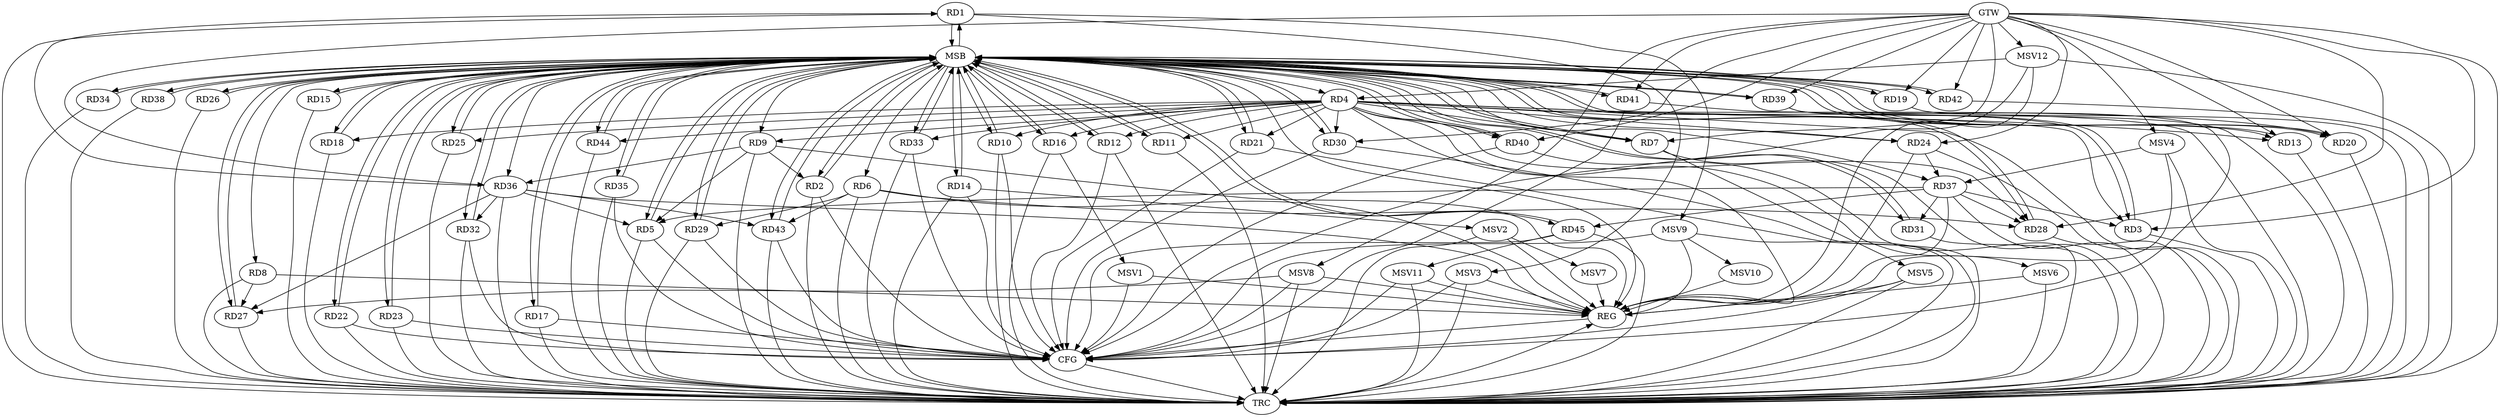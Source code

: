 strict digraph G {
  RD1 [ label="RD1" ];
  RD2 [ label="RD2" ];
  RD3 [ label="RD3" ];
  RD4 [ label="RD4" ];
  RD5 [ label="RD5" ];
  RD6 [ label="RD6" ];
  RD7 [ label="RD7" ];
  RD8 [ label="RD8" ];
  RD9 [ label="RD9" ];
  RD10 [ label="RD10" ];
  RD11 [ label="RD11" ];
  RD12 [ label="RD12" ];
  RD13 [ label="RD13" ];
  RD14 [ label="RD14" ];
  RD15 [ label="RD15" ];
  RD16 [ label="RD16" ];
  RD17 [ label="RD17" ];
  RD18 [ label="RD18" ];
  RD19 [ label="RD19" ];
  RD20 [ label="RD20" ];
  RD21 [ label="RD21" ];
  RD22 [ label="RD22" ];
  RD23 [ label="RD23" ];
  RD24 [ label="RD24" ];
  RD25 [ label="RD25" ];
  RD26 [ label="RD26" ];
  RD27 [ label="RD27" ];
  RD28 [ label="RD28" ];
  RD29 [ label="RD29" ];
  RD30 [ label="RD30" ];
  RD31 [ label="RD31" ];
  RD32 [ label="RD32" ];
  RD33 [ label="RD33" ];
  RD34 [ label="RD34" ];
  RD35 [ label="RD35" ];
  RD36 [ label="RD36" ];
  RD37 [ label="RD37" ];
  RD38 [ label="RD38" ];
  RD39 [ label="RD39" ];
  RD40 [ label="RD40" ];
  RD41 [ label="RD41" ];
  RD42 [ label="RD42" ];
  RD43 [ label="RD43" ];
  RD44 [ label="RD44" ];
  RD45 [ label="RD45" ];
  GTW [ label="GTW" ];
  REG [ label="REG" ];
  MSB [ label="MSB" ];
  CFG [ label="CFG" ];
  TRC [ label="TRC" ];
  MSV1 [ label="MSV1" ];
  MSV2 [ label="MSV2" ];
  MSV3 [ label="MSV3" ];
  MSV4 [ label="MSV4" ];
  MSV5 [ label="MSV5" ];
  MSV6 [ label="MSV6" ];
  MSV7 [ label="MSV7" ];
  MSV8 [ label="MSV8" ];
  MSV9 [ label="MSV9" ];
  MSV10 [ label="MSV10" ];
  MSV11 [ label="MSV11" ];
  MSV12 [ label="MSV12" ];
  RD36 -> RD1;
  RD9 -> RD2;
  RD4 -> RD3;
  RD37 -> RD3;
  RD4 -> RD12;
  RD4 -> RD16;
  RD4 -> RD18;
  RD4 -> RD28;
  RD4 -> RD33;
  RD9 -> RD5;
  RD36 -> RD5;
  RD37 -> RD5;
  RD6 -> RD28;
  RD6 -> RD29;
  RD6 -> RD43;
  RD8 -> RD27;
  RD9 -> RD36;
  RD24 -> RD37;
  RD36 -> RD27;
  RD37 -> RD28;
  RD37 -> RD31;
  RD36 -> RD32;
  RD36 -> RD43;
  RD37 -> RD45;
  GTW -> RD19;
  GTW -> RD24;
  GTW -> RD28;
  GTW -> RD40;
  GTW -> RD13;
  GTW -> RD41;
  GTW -> RD30;
  GTW -> RD39;
  GTW -> RD20;
  GTW -> RD36;
  GTW -> RD7;
  GTW -> RD3;
  GTW -> RD42;
  RD4 -> REG;
  RD6 -> REG;
  RD8 -> REG;
  RD9 -> REG;
  RD24 -> REG;
  RD36 -> REG;
  RD37 -> REG;
  RD1 -> MSB;
  MSB -> RD5;
  MSB -> RD30;
  MSB -> RD38;
  MSB -> REG;
  RD2 -> MSB;
  MSB -> RD25;
  MSB -> RD27;
  RD3 -> MSB;
  MSB -> RD7;
  MSB -> RD35;
  MSB -> RD44;
  RD5 -> MSB;
  MSB -> RD4;
  MSB -> RD21;
  MSB -> RD37;
  MSB -> RD43;
  RD7 -> MSB;
  MSB -> RD8;
  MSB -> RD11;
  MSB -> RD29;
  RD10 -> MSB;
  MSB -> RD23;
  MSB -> RD31;
  MSB -> RD45;
  RD11 -> MSB;
  MSB -> RD10;
  MSB -> RD16;
  RD12 -> MSB;
  MSB -> RD6;
  MSB -> RD14;
  MSB -> RD19;
  MSB -> RD26;
  MSB -> RD33;
  RD13 -> MSB;
  MSB -> RD20;
  MSB -> RD36;
  MSB -> RD42;
  RD14 -> MSB;
  MSB -> RD15;
  MSB -> RD32;
  MSB -> RD39;
  RD15 -> MSB;
  MSB -> RD3;
  MSB -> RD9;
  MSB -> RD34;
  RD16 -> MSB;
  RD17 -> MSB;
  MSB -> RD2;
  RD18 -> MSB;
  MSB -> RD12;
  RD19 -> MSB;
  MSB -> RD1;
  MSB -> RD18;
  RD20 -> MSB;
  MSB -> RD13;
  MSB -> RD28;
  RD21 -> MSB;
  RD22 -> MSB;
  RD23 -> MSB;
  MSB -> RD41;
  RD25 -> MSB;
  MSB -> RD22;
  RD26 -> MSB;
  RD27 -> MSB;
  RD28 -> MSB;
  RD29 -> MSB;
  RD30 -> MSB;
  RD31 -> MSB;
  RD32 -> MSB;
  MSB -> RD40;
  RD33 -> MSB;
  MSB -> RD17;
  RD34 -> MSB;
  RD35 -> MSB;
  RD38 -> MSB;
  RD39 -> MSB;
  MSB -> RD24;
  RD40 -> MSB;
  RD41 -> MSB;
  RD42 -> MSB;
  RD43 -> MSB;
  RD44 -> MSB;
  RD45 -> MSB;
  RD32 -> CFG;
  RD33 -> CFG;
  RD12 -> CFG;
  RD21 -> CFG;
  RD30 -> CFG;
  RD2 -> CFG;
  RD5 -> CFG;
  RD40 -> CFG;
  RD43 -> CFG;
  RD23 -> CFG;
  RD29 -> CFG;
  RD39 -> CFG;
  RD10 -> CFG;
  RD17 -> CFG;
  RD45 -> CFG;
  RD41 -> CFG;
  RD14 -> CFG;
  RD22 -> CFG;
  RD35 -> CFG;
  REG -> CFG;
  RD1 -> TRC;
  RD2 -> TRC;
  RD3 -> TRC;
  RD4 -> TRC;
  RD5 -> TRC;
  RD6 -> TRC;
  RD7 -> TRC;
  RD8 -> TRC;
  RD9 -> TRC;
  RD10 -> TRC;
  RD11 -> TRC;
  RD12 -> TRC;
  RD13 -> TRC;
  RD14 -> TRC;
  RD15 -> TRC;
  RD16 -> TRC;
  RD17 -> TRC;
  RD18 -> TRC;
  RD19 -> TRC;
  RD20 -> TRC;
  RD21 -> TRC;
  RD22 -> TRC;
  RD23 -> TRC;
  RD24 -> TRC;
  RD25 -> TRC;
  RD26 -> TRC;
  RD27 -> TRC;
  RD28 -> TRC;
  RD29 -> TRC;
  RD30 -> TRC;
  RD31 -> TRC;
  RD32 -> TRC;
  RD33 -> TRC;
  RD34 -> TRC;
  RD35 -> TRC;
  RD36 -> TRC;
  RD37 -> TRC;
  RD38 -> TRC;
  RD39 -> TRC;
  RD40 -> TRC;
  RD41 -> TRC;
  RD42 -> TRC;
  RD43 -> TRC;
  RD44 -> TRC;
  RD45 -> TRC;
  GTW -> TRC;
  CFG -> TRC;
  TRC -> REG;
  RD4 -> RD10;
  RD4 -> RD11;
  RD4 -> RD13;
  RD4 -> RD25;
  RD4 -> RD44;
  RD4 -> RD7;
  RD4 -> RD20;
  RD4 -> RD21;
  RD4 -> RD24;
  RD4 -> RD30;
  RD4 -> RD40;
  RD4 -> RD9;
  RD16 -> MSV1;
  MSV1 -> REG;
  MSV1 -> CFG;
  RD14 -> MSV2;
  MSV2 -> REG;
  MSV2 -> TRC;
  RD1 -> MSV3;
  MSV3 -> REG;
  MSV3 -> TRC;
  MSV3 -> CFG;
  MSV4 -> RD37;
  GTW -> MSV4;
  MSV4 -> REG;
  MSV4 -> TRC;
  RD7 -> MSV5;
  MSV5 -> REG;
  MSV5 -> TRC;
  MSV5 -> CFG;
  RD4 -> MSV6;
  MSV6 -> REG;
  MSV6 -> TRC;
  MSV2 -> MSV7;
  MSV7 -> REG;
  MSV8 -> RD27;
  GTW -> MSV8;
  MSV8 -> REG;
  MSV8 -> TRC;
  MSV8 -> CFG;
  RD1 -> MSV9;
  MSV9 -> REG;
  MSV9 -> TRC;
  MSV9 -> CFG;
  MSV9 -> MSV10;
  MSV10 -> REG;
  RD45 -> MSV11;
  MSV11 -> REG;
  MSV11 -> TRC;
  MSV11 -> CFG;
  MSV12 -> RD4;
  GTW -> MSV12;
  MSV12 -> REG;
  MSV12 -> TRC;
  MSV12 -> CFG;
}
